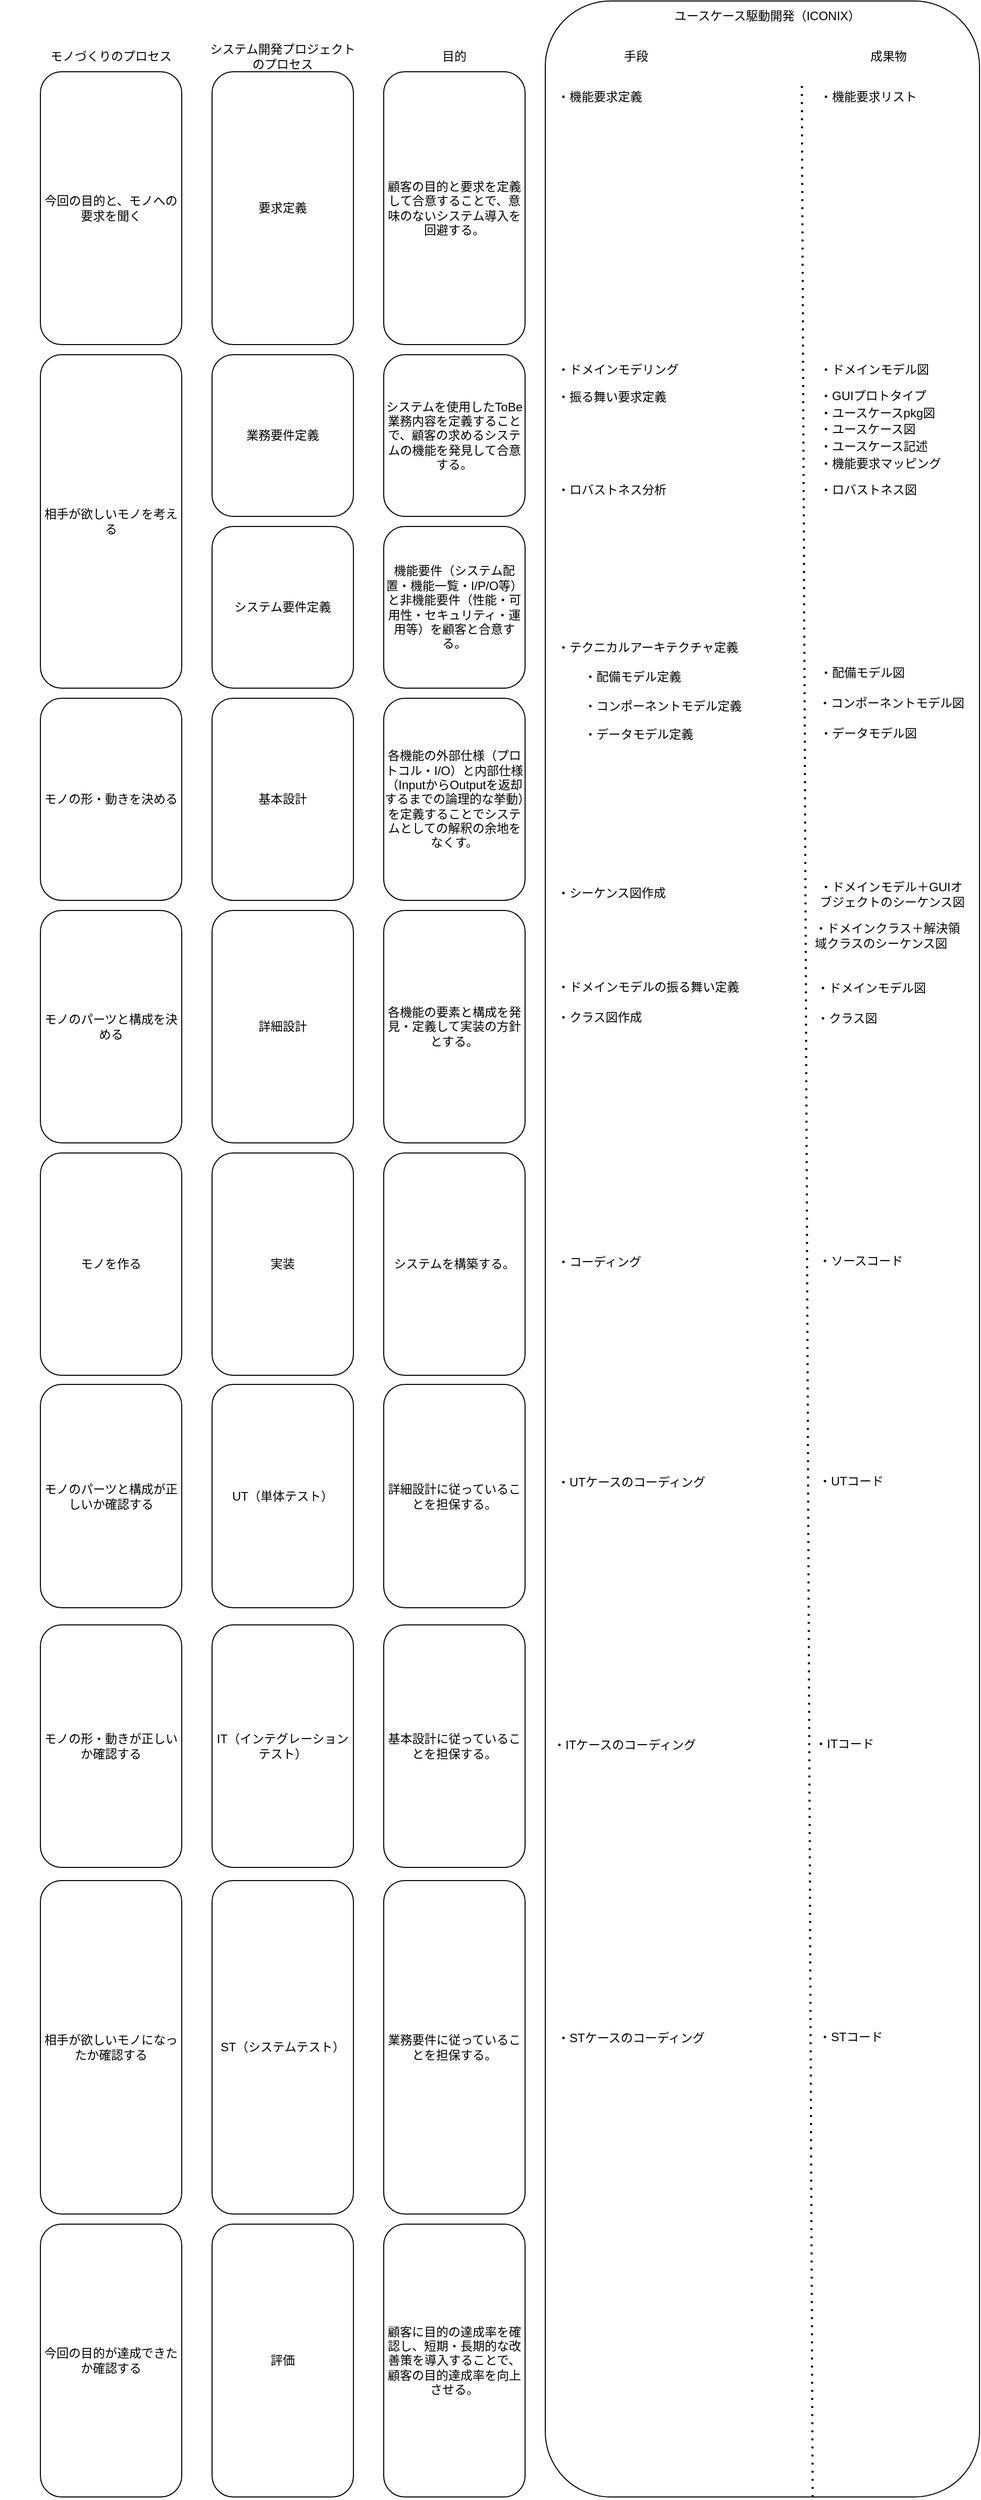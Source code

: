 <mxfile version="17.1.2" type="device"><diagram id="9VIGuoYLZnXjoEBvJeDZ" name="Page-1"><mxGraphModel dx="2187" dy="1971" grid="1" gridSize="10" guides="1" tooltips="1" connect="1" arrows="1" fold="1" page="1" pageScale="1" pageWidth="827" pageHeight="1169" math="0" shadow="0"><root><mxCell id="0"/><mxCell id="1" parent="0"/><mxCell id="i7FnMnld1Qryl7VQlFP0-1" value="モノづくりのプロセス" style="text;html=1;strokeColor=none;fillColor=none;align=center;verticalAlign=middle;whiteSpace=wrap;rounded=0;" vertex="1" parent="1"><mxGeometry x="-80" y="-160" width="220" height="30" as="geometry"/></mxCell><mxCell id="i7FnMnld1Qryl7VQlFP0-2" value="今回の目的と、モノへの要求を聞く" style="rounded=1;whiteSpace=wrap;html=1;" vertex="1" parent="1"><mxGeometry x="-40" y="-130" width="140" height="270" as="geometry"/></mxCell><mxCell id="i7FnMnld1Qryl7VQlFP0-3" value="相手が欲しいモノを考える" style="rounded=1;whiteSpace=wrap;html=1;" vertex="1" parent="1"><mxGeometry x="-40" y="150" width="140" height="330" as="geometry"/></mxCell><mxCell id="i7FnMnld1Qryl7VQlFP0-4" value="モノの形・動きを決める" style="rounded=1;whiteSpace=wrap;html=1;" vertex="1" parent="1"><mxGeometry x="-40" y="490" width="140" height="200" as="geometry"/></mxCell><mxCell id="i7FnMnld1Qryl7VQlFP0-6" value="相手が欲しいモノになったか確認する" style="rounded=1;whiteSpace=wrap;html=1;" vertex="1" parent="1"><mxGeometry x="-40" y="1660" width="140" height="330" as="geometry"/></mxCell><mxCell id="i7FnMnld1Qryl7VQlFP0-8" value="今回の目的が達成できたか確認する" style="rounded=1;whiteSpace=wrap;html=1;" vertex="1" parent="1"><mxGeometry x="-40" y="2000" width="140" height="270" as="geometry"/></mxCell><mxCell id="i7FnMnld1Qryl7VQlFP0-9" value="システム開発プロジェクト&lt;br&gt;のプロセス" style="text;html=1;strokeColor=none;fillColor=none;align=center;verticalAlign=middle;whiteSpace=wrap;rounded=0;" vertex="1" parent="1"><mxGeometry x="90" y="-160" width="220" height="30" as="geometry"/></mxCell><mxCell id="i7FnMnld1Qryl7VQlFP0-10" value="要求定義" style="rounded=1;whiteSpace=wrap;html=1;" vertex="1" parent="1"><mxGeometry x="130" y="-130" width="140" height="270" as="geometry"/></mxCell><mxCell id="i7FnMnld1Qryl7VQlFP0-12" value="業務要件定義" style="rounded=1;whiteSpace=wrap;html=1;" vertex="1" parent="1"><mxGeometry x="130" y="150" width="140" height="160" as="geometry"/></mxCell><mxCell id="i7FnMnld1Qryl7VQlFP0-13" value="システム要件定義" style="rounded=1;whiteSpace=wrap;html=1;" vertex="1" parent="1"><mxGeometry x="130" y="320" width="140" height="160" as="geometry"/></mxCell><mxCell id="i7FnMnld1Qryl7VQlFP0-14" value="基本設計" style="rounded=1;whiteSpace=wrap;html=1;" vertex="1" parent="1"><mxGeometry x="130" y="490" width="140" height="200" as="geometry"/></mxCell><mxCell id="i7FnMnld1Qryl7VQlFP0-15" value="詳細設計" style="rounded=1;whiteSpace=wrap;html=1;" vertex="1" parent="1"><mxGeometry x="130" y="700" width="140" height="230" as="geometry"/></mxCell><mxCell id="i7FnMnld1Qryl7VQlFP0-16" value="実装" style="rounded=1;whiteSpace=wrap;html=1;" vertex="1" parent="1"><mxGeometry x="130" y="940" width="140" height="220" as="geometry"/></mxCell><mxCell id="i7FnMnld1Qryl7VQlFP0-17" value="モノを作る" style="rounded=1;whiteSpace=wrap;html=1;" vertex="1" parent="1"><mxGeometry x="-40" y="940" width="140" height="220" as="geometry"/></mxCell><mxCell id="i7FnMnld1Qryl7VQlFP0-18" value="モノのパーツと構成を決める" style="rounded=1;whiteSpace=wrap;html=1;" vertex="1" parent="1"><mxGeometry x="-40" y="700" width="140" height="230" as="geometry"/></mxCell><mxCell id="i7FnMnld1Qryl7VQlFP0-19" value="モノのパーツと構成が正しいか確認する" style="rounded=1;whiteSpace=wrap;html=1;" vertex="1" parent="1"><mxGeometry x="-40" y="1169" width="140" height="221" as="geometry"/></mxCell><mxCell id="i7FnMnld1Qryl7VQlFP0-20" value="モノの形・動きが正しいか確認する" style="rounded=1;whiteSpace=wrap;html=1;" vertex="1" parent="1"><mxGeometry x="-40" y="1407" width="140" height="240" as="geometry"/></mxCell><mxCell id="i7FnMnld1Qryl7VQlFP0-22" value="UT（単体テスト）" style="rounded=1;whiteSpace=wrap;html=1;" vertex="1" parent="1"><mxGeometry x="130" y="1169" width="140" height="221" as="geometry"/></mxCell><mxCell id="i7FnMnld1Qryl7VQlFP0-23" value="IT（インテグレーションテスト）" style="rounded=1;whiteSpace=wrap;html=1;" vertex="1" parent="1"><mxGeometry x="130" y="1407" width="140" height="240" as="geometry"/></mxCell><mxCell id="i7FnMnld1Qryl7VQlFP0-24" value="ST（システムテスト）" style="rounded=1;whiteSpace=wrap;html=1;" vertex="1" parent="1"><mxGeometry x="130" y="1660" width="140" height="330" as="geometry"/></mxCell><mxCell id="i7FnMnld1Qryl7VQlFP0-25" value="評価" style="rounded=1;whiteSpace=wrap;html=1;" vertex="1" parent="1"><mxGeometry x="130" y="2000" width="140" height="270" as="geometry"/></mxCell><mxCell id="i7FnMnld1Qryl7VQlFP0-26" value="目的" style="text;html=1;strokeColor=none;fillColor=none;align=center;verticalAlign=middle;whiteSpace=wrap;rounded=0;" vertex="1" parent="1"><mxGeometry x="280" y="-160" width="180" height="30" as="geometry"/></mxCell><mxCell id="i7FnMnld1Qryl7VQlFP0-27" value="顧客の目的と要求を定義して合意することで、意味のないシステム導入を回避する。" style="rounded=1;whiteSpace=wrap;html=1;" vertex="1" parent="1"><mxGeometry x="300" y="-130" width="140" height="270" as="geometry"/></mxCell><mxCell id="i7FnMnld1Qryl7VQlFP0-28" value="システムを使用したToBe業務内容を定義することで、顧客の求めるシステムの機能を発見して合意する。" style="rounded=1;whiteSpace=wrap;html=1;" vertex="1" parent="1"><mxGeometry x="300" y="150" width="140" height="160" as="geometry"/></mxCell><mxCell id="i7FnMnld1Qryl7VQlFP0-29" value="機能要件（システム配置・機能一覧・I/P/O等）と非機能要件（性能・可用性・セキュリティ・運用等）を顧客と合意する。" style="rounded=1;whiteSpace=wrap;html=1;" vertex="1" parent="1"><mxGeometry x="300" y="320" width="140" height="160" as="geometry"/></mxCell><mxCell id="i7FnMnld1Qryl7VQlFP0-30" value="各機能の外部仕様（プロトコル・I/O）と内部仕様（InputからOutputを返却するまでの論理的な挙動）を定義することでシステムとしての解釈の余地をなくす。" style="rounded=1;whiteSpace=wrap;html=1;" vertex="1" parent="1"><mxGeometry x="300" y="490" width="140" height="200" as="geometry"/></mxCell><mxCell id="i7FnMnld1Qryl7VQlFP0-31" value="各機能の要素と構成を発見・定義して実装の方針とする。" style="rounded=1;whiteSpace=wrap;html=1;" vertex="1" parent="1"><mxGeometry x="300" y="700" width="140" height="230" as="geometry"/></mxCell><mxCell id="i7FnMnld1Qryl7VQlFP0-32" value="システムを構築する。" style="rounded=1;whiteSpace=wrap;html=1;" vertex="1" parent="1"><mxGeometry x="300" y="940" width="140" height="220" as="geometry"/></mxCell><mxCell id="i7FnMnld1Qryl7VQlFP0-33" value="詳細設計に従っていることを担保する。" style="rounded=1;whiteSpace=wrap;html=1;" vertex="1" parent="1"><mxGeometry x="300" y="1169" width="140" height="221" as="geometry"/></mxCell><mxCell id="i7FnMnld1Qryl7VQlFP0-34" value="基本設計に従っていることを担保する。" style="rounded=1;whiteSpace=wrap;html=1;" vertex="1" parent="1"><mxGeometry x="300" y="1407" width="140" height="240" as="geometry"/></mxCell><mxCell id="i7FnMnld1Qryl7VQlFP0-35" value="業務要件に従っていることを担保する。" style="rounded=1;whiteSpace=wrap;html=1;" vertex="1" parent="1"><mxGeometry x="300" y="1660" width="140" height="330" as="geometry"/></mxCell><mxCell id="i7FnMnld1Qryl7VQlFP0-36" value="顧客に目的の達成率を確認し、短期・長期的な改善策を導入することで、顧客の目的達成率を向上させる。" style="rounded=1;whiteSpace=wrap;html=1;" vertex="1" parent="1"><mxGeometry x="300" y="2000" width="140" height="270" as="geometry"/></mxCell><mxCell id="i7FnMnld1Qryl7VQlFP0-39" value="" style="rounded=1;whiteSpace=wrap;html=1;" vertex="1" parent="1"><mxGeometry x="460" y="-200" width="430" height="2470" as="geometry"/></mxCell><mxCell id="i7FnMnld1Qryl7VQlFP0-37" value="手段" style="text;html=1;strokeColor=none;fillColor=none;align=center;verticalAlign=middle;whiteSpace=wrap;rounded=0;" vertex="1" parent="1"><mxGeometry x="460" y="-160" width="180" height="30" as="geometry"/></mxCell><mxCell id="i7FnMnld1Qryl7VQlFP0-38" value="成果物" style="text;html=1;strokeColor=none;fillColor=none;align=center;verticalAlign=middle;whiteSpace=wrap;rounded=0;" vertex="1" parent="1"><mxGeometry x="710" y="-160" width="180" height="30" as="geometry"/></mxCell><mxCell id="i7FnMnld1Qryl7VQlFP0-40" value="ユースケース駆動開発（ICONIX）" style="text;html=1;strokeColor=none;fillColor=none;align=center;verticalAlign=middle;whiteSpace=wrap;rounded=0;" vertex="1" parent="1"><mxGeometry x="560" y="-200" width="240" height="30" as="geometry"/></mxCell><mxCell id="i7FnMnld1Qryl7VQlFP0-41" value="・機能要求定義" style="text;html=1;strokeColor=none;fillColor=none;align=left;verticalAlign=middle;whiteSpace=wrap;rounded=0;" vertex="1" parent="1"><mxGeometry x="470" y="-120" width="180" height="30" as="geometry"/></mxCell><mxCell id="i7FnMnld1Qryl7VQlFP0-42" value="・振る舞い要求定義" style="text;html=1;strokeColor=none;fillColor=none;align=left;verticalAlign=middle;whiteSpace=wrap;rounded=0;" vertex="1" parent="1"><mxGeometry x="470" y="177" width="180" height="30" as="geometry"/></mxCell><mxCell id="i7FnMnld1Qryl7VQlFP0-45" value="" style="endArrow=none;dashed=1;html=1;dashPattern=1 3;strokeWidth=2;rounded=0;exitX=0.653;exitY=1;exitDx=0;exitDy=0;exitPerimeter=0;entryX=0.628;entryY=0.032;entryDx=0;entryDy=0;entryPerimeter=0;" edge="1" parent="1"><mxGeometry width="50" height="50" relative="1" as="geometry"><mxPoint x="724.79" y="2270" as="sourcePoint"/><mxPoint x="714.04" y="-120.96" as="targetPoint"/></mxGeometry></mxCell><mxCell id="i7FnMnld1Qryl7VQlFP0-46" value="・ドメインモデリング" style="text;html=1;strokeColor=none;fillColor=none;align=left;verticalAlign=middle;whiteSpace=wrap;rounded=0;" vertex="1" parent="1"><mxGeometry x="470" y="150" width="180" height="30" as="geometry"/></mxCell><mxCell id="i7FnMnld1Qryl7VQlFP0-47" value="・機能要求リスト" style="text;html=1;strokeColor=none;fillColor=none;align=left;verticalAlign=middle;whiteSpace=wrap;rounded=0;" vertex="1" parent="1"><mxGeometry x="730" y="-120" width="130" height="30" as="geometry"/></mxCell><mxCell id="i7FnMnld1Qryl7VQlFP0-48" value="・ドメインモデル図" style="text;html=1;strokeColor=none;fillColor=none;align=left;verticalAlign=middle;whiteSpace=wrap;rounded=0;" vertex="1" parent="1"><mxGeometry x="730" y="150" width="150" height="30" as="geometry"/></mxCell><mxCell id="i7FnMnld1Qryl7VQlFP0-49" value="・ユースケースpkg図" style="text;html=1;strokeColor=none;fillColor=none;align=left;verticalAlign=middle;whiteSpace=wrap;rounded=0;" vertex="1" parent="1"><mxGeometry x="730" y="193" width="150" height="30" as="geometry"/></mxCell><mxCell id="i7FnMnld1Qryl7VQlFP0-51" value="・ユースケース図" style="text;html=1;strokeColor=none;fillColor=none;align=left;verticalAlign=middle;whiteSpace=wrap;rounded=0;" vertex="1" parent="1"><mxGeometry x="730" y="209" width="150" height="30" as="geometry"/></mxCell><mxCell id="i7FnMnld1Qryl7VQlFP0-52" value="・ユースケース記述" style="text;html=1;strokeColor=none;fillColor=none;align=left;verticalAlign=middle;whiteSpace=wrap;rounded=0;" vertex="1" parent="1"><mxGeometry x="730" y="226" width="150" height="30" as="geometry"/></mxCell><mxCell id="i7FnMnld1Qryl7VQlFP0-53" value="・GUIプロトタイプ" style="text;html=1;strokeColor=none;fillColor=none;align=left;verticalAlign=middle;whiteSpace=wrap;rounded=0;" vertex="1" parent="1"><mxGeometry x="730" y="176" width="150" height="30" as="geometry"/></mxCell><mxCell id="i7FnMnld1Qryl7VQlFP0-54" value="・ロバストネス分析" style="text;html=1;strokeColor=none;fillColor=none;align=left;verticalAlign=middle;whiteSpace=wrap;rounded=0;" vertex="1" parent="1"><mxGeometry x="470" y="269" width="180" height="30" as="geometry"/></mxCell><mxCell id="i7FnMnld1Qryl7VQlFP0-55" value="・ロバストネス図" style="text;html=1;strokeColor=none;fillColor=none;align=left;verticalAlign=middle;whiteSpace=wrap;rounded=0;" vertex="1" parent="1"><mxGeometry x="730" y="269" width="150" height="30" as="geometry"/></mxCell><mxCell id="i7FnMnld1Qryl7VQlFP0-56" value="・機能要求マッピング" style="text;html=1;strokeColor=none;fillColor=none;align=left;verticalAlign=middle;whiteSpace=wrap;rounded=0;" vertex="1" parent="1"><mxGeometry x="730" y="243" width="150" height="30" as="geometry"/></mxCell><mxCell id="i7FnMnld1Qryl7VQlFP0-57" value="・テクニカルアーキテクチャ定義&lt;br&gt;&lt;br&gt;&lt;span style=&quot;white-space: pre&quot;&gt;&#9;&lt;/span&gt;・配備モデル定義&lt;br&gt;&lt;br&gt;&lt;span style=&quot;white-space: pre&quot;&gt;&#9;&lt;/span&gt;・コンポーネントモデル定義&lt;br&gt;&lt;br&gt;&lt;span style=&quot;white-space: pre&quot;&gt;&#9;&lt;/span&gt;・データモデル定義" style="text;html=1;strokeColor=none;fillColor=none;align=left;verticalAlign=top;whiteSpace=wrap;rounded=0;" vertex="1" parent="1"><mxGeometry x="470" y="426" width="220" height="130" as="geometry"/></mxCell><mxCell id="i7FnMnld1Qryl7VQlFP0-58" value="・シーケンス図作成" style="text;html=1;strokeColor=none;fillColor=none;align=left;verticalAlign=top;whiteSpace=wrap;rounded=0;" vertex="1" parent="1"><mxGeometry x="470" y="669" width="220" height="30" as="geometry"/></mxCell><mxCell id="i7FnMnld1Qryl7VQlFP0-59" value="・配備モデル図" style="text;html=1;strokeColor=none;fillColor=none;align=left;verticalAlign=middle;whiteSpace=wrap;rounded=0;" vertex="1" parent="1"><mxGeometry x="730" y="450" width="150" height="30" as="geometry"/></mxCell><mxCell id="i7FnMnld1Qryl7VQlFP0-60" value="・コンポーネントモデル図" style="text;html=1;strokeColor=none;fillColor=none;align=left;verticalAlign=middle;whiteSpace=wrap;rounded=0;" vertex="1" parent="1"><mxGeometry x="729" y="480" width="150" height="30" as="geometry"/></mxCell><mxCell id="i7FnMnld1Qryl7VQlFP0-61" value="・データモデル図" style="text;html=1;strokeColor=none;fillColor=none;align=left;verticalAlign=middle;whiteSpace=wrap;rounded=0;" vertex="1" parent="1"><mxGeometry x="730" y="510" width="150" height="30" as="geometry"/></mxCell><mxCell id="i7FnMnld1Qryl7VQlFP0-62" value="・ドメインモデル＋GUIオブジェクトのシーケンス図" style="text;html=1;strokeColor=none;fillColor=none;align=left;verticalAlign=middle;whiteSpace=wrap;rounded=0;" vertex="1" parent="1"><mxGeometry x="730" y="669" width="150" height="30" as="geometry"/></mxCell><mxCell id="i7FnMnld1Qryl7VQlFP0-63" value="・ドメインモデルの振る舞い定義" style="text;html=1;strokeColor=none;fillColor=none;align=left;verticalAlign=top;whiteSpace=wrap;rounded=0;" vertex="1" parent="1"><mxGeometry x="470" y="762" width="220" height="30" as="geometry"/></mxCell><mxCell id="i7FnMnld1Qryl7VQlFP0-64" value="・ドメインモデル図" style="text;html=1;strokeColor=none;fillColor=none;align=left;verticalAlign=middle;whiteSpace=wrap;rounded=0;" vertex="1" parent="1"><mxGeometry x="727" y="762" width="150" height="30" as="geometry"/></mxCell><mxCell id="i7FnMnld1Qryl7VQlFP0-65" value="・クラス図作成" style="text;html=1;strokeColor=none;fillColor=none;align=left;verticalAlign=top;whiteSpace=wrap;rounded=0;" vertex="1" parent="1"><mxGeometry x="470" y="792" width="220" height="30" as="geometry"/></mxCell><mxCell id="i7FnMnld1Qryl7VQlFP0-66" value="・クラス図" style="text;html=1;strokeColor=none;fillColor=none;align=left;verticalAlign=middle;whiteSpace=wrap;rounded=0;" vertex="1" parent="1"><mxGeometry x="727" y="792" width="150" height="30" as="geometry"/></mxCell><mxCell id="i7FnMnld1Qryl7VQlFP0-67" value="・ドメインクラス＋解決領域クラスのシーケンス図" style="text;html=1;strokeColor=none;fillColor=none;align=left;verticalAlign=middle;whiteSpace=wrap;rounded=0;" vertex="1" parent="1"><mxGeometry x="725" y="710" width="150" height="30" as="geometry"/></mxCell><mxCell id="i7FnMnld1Qryl7VQlFP0-68" value="・コーディング" style="text;html=1;strokeColor=none;fillColor=none;align=left;verticalAlign=top;whiteSpace=wrap;rounded=0;" vertex="1" parent="1"><mxGeometry x="470" y="1034" width="220" height="30" as="geometry"/></mxCell><mxCell id="i7FnMnld1Qryl7VQlFP0-69" value="・ソースコード" style="text;html=1;strokeColor=none;fillColor=none;align=left;verticalAlign=middle;whiteSpace=wrap;rounded=0;" vertex="1" parent="1"><mxGeometry x="729" y="1032" width="150" height="30" as="geometry"/></mxCell><mxCell id="i7FnMnld1Qryl7VQlFP0-70" value="・UTケースのコーディング" style="text;html=1;strokeColor=none;fillColor=none;align=left;verticalAlign=top;whiteSpace=wrap;rounded=0;" vertex="1" parent="1"><mxGeometry x="470" y="1252" width="220" height="30" as="geometry"/></mxCell><mxCell id="i7FnMnld1Qryl7VQlFP0-71" value="・UTコード" style="text;html=1;strokeColor=none;fillColor=none;align=left;verticalAlign=middle;whiteSpace=wrap;rounded=0;" vertex="1" parent="1"><mxGeometry x="729" y="1250" width="150" height="30" as="geometry"/></mxCell><mxCell id="i7FnMnld1Qryl7VQlFP0-72" value="・ITケースのコーディング" style="text;html=1;strokeColor=none;fillColor=none;align=left;verticalAlign=top;whiteSpace=wrap;rounded=0;" vertex="1" parent="1"><mxGeometry x="466" y="1512" width="220" height="30" as="geometry"/></mxCell><mxCell id="i7FnMnld1Qryl7VQlFP0-73" value="・ITコード" style="text;html=1;strokeColor=none;fillColor=none;align=left;verticalAlign=middle;whiteSpace=wrap;rounded=0;" vertex="1" parent="1"><mxGeometry x="725" y="1510" width="150" height="30" as="geometry"/></mxCell><mxCell id="i7FnMnld1Qryl7VQlFP0-74" value="・STケースのコーディング" style="text;html=1;strokeColor=none;fillColor=none;align=left;verticalAlign=top;whiteSpace=wrap;rounded=0;" vertex="1" parent="1"><mxGeometry x="470" y="1802" width="220" height="30" as="geometry"/></mxCell><mxCell id="i7FnMnld1Qryl7VQlFP0-75" value="・STコード" style="text;html=1;strokeColor=none;fillColor=none;align=left;verticalAlign=middle;whiteSpace=wrap;rounded=0;" vertex="1" parent="1"><mxGeometry x="729" y="1800" width="150" height="30" as="geometry"/></mxCell></root></mxGraphModel></diagram></mxfile>